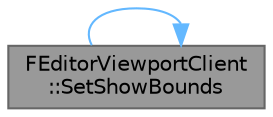 digraph "FEditorViewportClient::SetShowBounds"
{
 // INTERACTIVE_SVG=YES
 // LATEX_PDF_SIZE
  bgcolor="transparent";
  edge [fontname=Helvetica,fontsize=10,labelfontname=Helvetica,labelfontsize=10];
  node [fontname=Helvetica,fontsize=10,shape=box,height=0.2,width=0.4];
  rankdir="LR";
  Node1 [id="Node000001",label="FEditorViewportClient\l::SetShowBounds",height=0.2,width=0.4,color="gray40", fillcolor="grey60", style="filled", fontcolor="black",tooltip="Sets the show bounds flag."];
  Node1 -> Node1 [id="edge1_Node000001_Node000001",color="steelblue1",style="solid",tooltip=" "];
}

